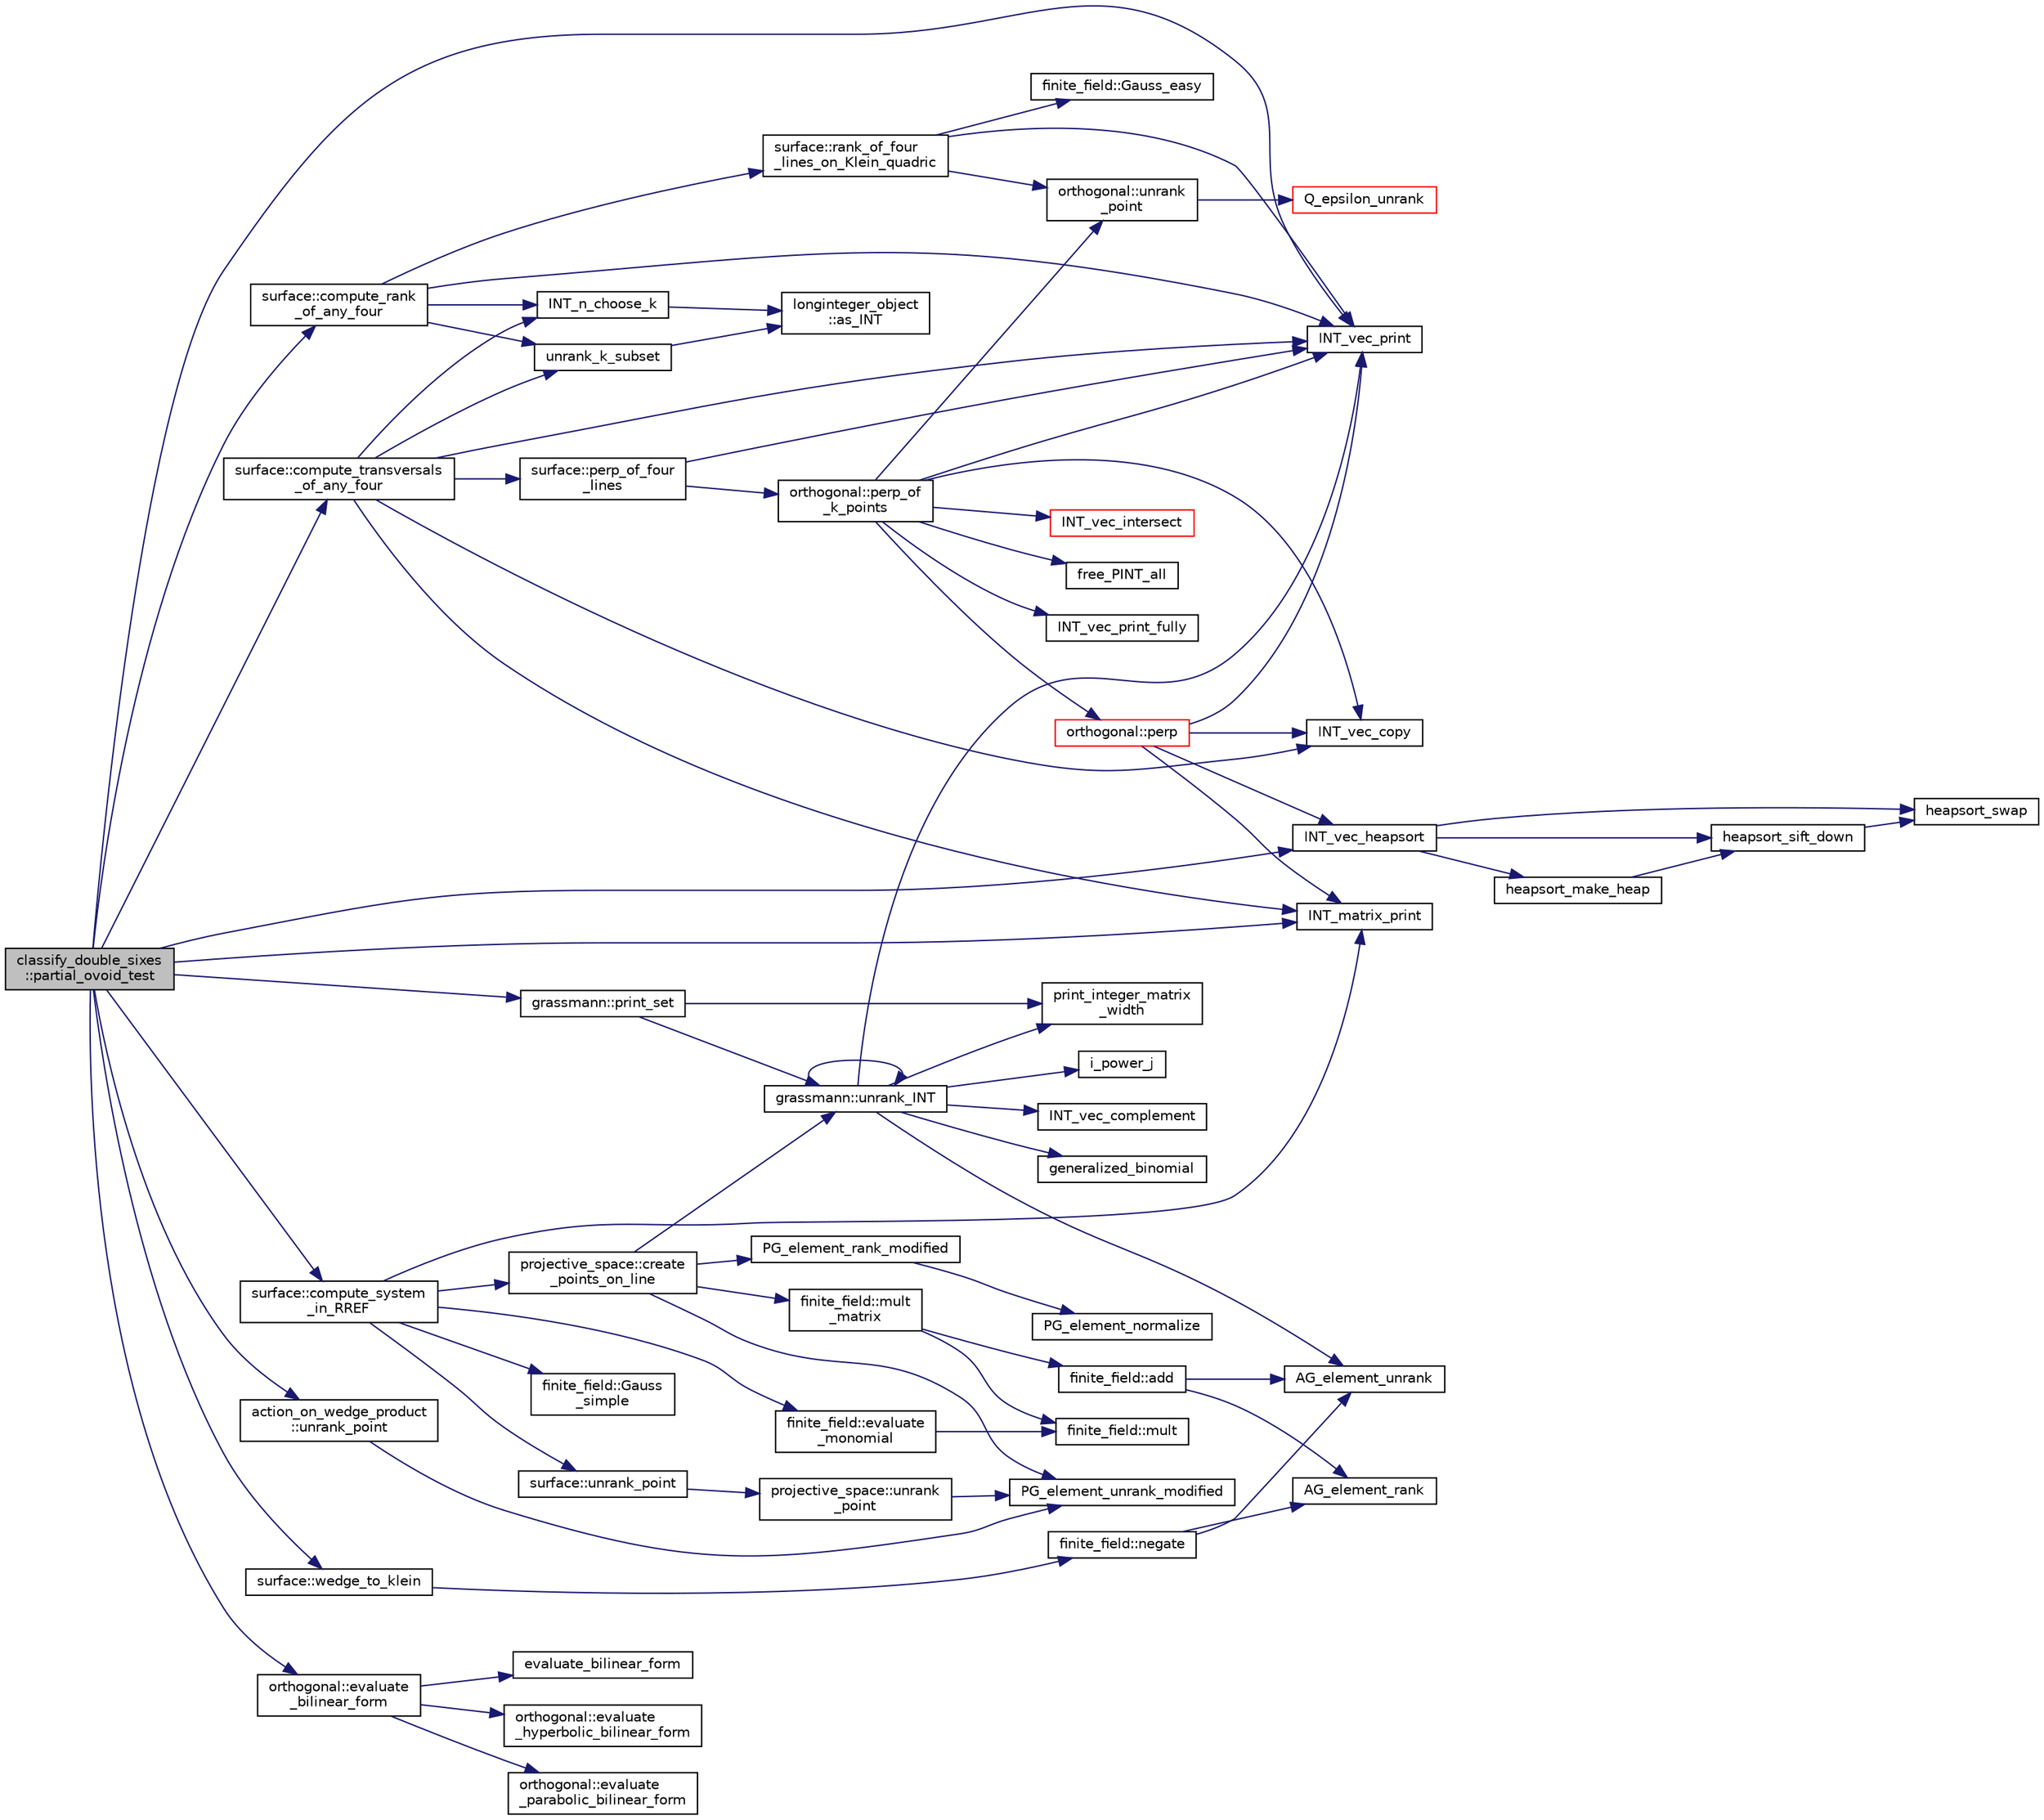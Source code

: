 digraph "classify_double_sixes::partial_ovoid_test"
{
  edge [fontname="Helvetica",fontsize="10",labelfontname="Helvetica",labelfontsize="10"];
  node [fontname="Helvetica",fontsize="10",shape=record];
  rankdir="LR";
  Node2685 [label="classify_double_sixes\l::partial_ovoid_test",height=0.2,width=0.4,color="black", fillcolor="grey75", style="filled", fontcolor="black"];
  Node2685 -> Node2686 [color="midnightblue",fontsize="10",style="solid",fontname="Helvetica"];
  Node2686 [label="INT_vec_print",height=0.2,width=0.4,color="black", fillcolor="white", style="filled",URL="$df/dbf/sajeeb_8_c.html#a79a5901af0b47dd0d694109543c027fe"];
  Node2685 -> Node2687 [color="midnightblue",fontsize="10",style="solid",fontname="Helvetica"];
  Node2687 [label="action_on_wedge_product\l::unrank_point",height=0.2,width=0.4,color="black", fillcolor="white", style="filled",URL="$d0/deb/classaction__on__wedge__product.html#a2adcdbeb8a191528142abaaa59dc5bd0"];
  Node2687 -> Node2688 [color="midnightblue",fontsize="10",style="solid",fontname="Helvetica"];
  Node2688 [label="PG_element_unrank_modified",height=0.2,width=0.4,color="black", fillcolor="white", style="filled",URL="$d4/d67/geometry_8h.html#a83ae9b605d496f6a90345303f6efae64"];
  Node2685 -> Node2689 [color="midnightblue",fontsize="10",style="solid",fontname="Helvetica"];
  Node2689 [label="surface::wedge_to_klein",height=0.2,width=0.4,color="black", fillcolor="white", style="filled",URL="$d5/d88/classsurface.html#aa6fb4daa3a79dc65bbb30239076a87a5"];
  Node2689 -> Node2690 [color="midnightblue",fontsize="10",style="solid",fontname="Helvetica"];
  Node2690 [label="finite_field::negate",height=0.2,width=0.4,color="black", fillcolor="white", style="filled",URL="$df/d5a/classfinite__field.html#aa9d798298f25d4a9262b5bc5f1733e31"];
  Node2690 -> Node2691 [color="midnightblue",fontsize="10",style="solid",fontname="Helvetica"];
  Node2691 [label="AG_element_unrank",height=0.2,width=0.4,color="black", fillcolor="white", style="filled",URL="$d4/d67/geometry_8h.html#a4a33b86c87b2879b97cfa1327abe2885"];
  Node2690 -> Node2692 [color="midnightblue",fontsize="10",style="solid",fontname="Helvetica"];
  Node2692 [label="AG_element_rank",height=0.2,width=0.4,color="black", fillcolor="white", style="filled",URL="$d4/d67/geometry_8h.html#ab2ac908d07dd8038fd996e26bdc75c17"];
  Node2685 -> Node2693 [color="midnightblue",fontsize="10",style="solid",fontname="Helvetica"];
  Node2693 [label="orthogonal::evaluate\l_bilinear_form",height=0.2,width=0.4,color="black", fillcolor="white", style="filled",URL="$d7/daa/classorthogonal.html#a1cb22ce04ab60e22852f610ec3fe5c98"];
  Node2693 -> Node2694 [color="midnightblue",fontsize="10",style="solid",fontname="Helvetica"];
  Node2694 [label="orthogonal::evaluate\l_hyperbolic_bilinear_form",height=0.2,width=0.4,color="black", fillcolor="white", style="filled",URL="$d7/daa/classorthogonal.html#a839dc01b1c59a23b054ccf70c00cc9c9"];
  Node2693 -> Node2695 [color="midnightblue",fontsize="10",style="solid",fontname="Helvetica"];
  Node2695 [label="orthogonal::evaluate\l_parabolic_bilinear_form",height=0.2,width=0.4,color="black", fillcolor="white", style="filled",URL="$d7/daa/classorthogonal.html#a8ee79da4c853cd384a0028cbebbbe0ee"];
  Node2693 -> Node2696 [color="midnightblue",fontsize="10",style="solid",fontname="Helvetica"];
  Node2696 [label="evaluate_bilinear_form",height=0.2,width=0.4,color="black", fillcolor="white", style="filled",URL="$d4/d67/geometry_8h.html#ab6f6bfa144b4d2700e3ed27497d83d5f"];
  Node2685 -> Node2697 [color="midnightblue",fontsize="10",style="solid",fontname="Helvetica"];
  Node2697 [label="surface::compute_rank\l_of_any_four",height=0.2,width=0.4,color="black", fillcolor="white", style="filled",URL="$d5/d88/classsurface.html#ae3236300d48c6b9129fcc63fd6979fc1"];
  Node2697 -> Node2698 [color="midnightblue",fontsize="10",style="solid",fontname="Helvetica"];
  Node2698 [label="INT_n_choose_k",height=0.2,width=0.4,color="black", fillcolor="white", style="filled",URL="$d2/d7c/combinatorics_8_c.html#aa74adc702e59feadb839f44c0aaec8f6"];
  Node2698 -> Node2699 [color="midnightblue",fontsize="10",style="solid",fontname="Helvetica"];
  Node2699 [label="longinteger_object\l::as_INT",height=0.2,width=0.4,color="black", fillcolor="white", style="filled",URL="$dd/d7e/classlonginteger__object.html#afb992d4679a6741acc63c8bcba27971e"];
  Node2697 -> Node2700 [color="midnightblue",fontsize="10",style="solid",fontname="Helvetica"];
  Node2700 [label="unrank_k_subset",height=0.2,width=0.4,color="black", fillcolor="white", style="filled",URL="$d2/d7c/combinatorics_8_c.html#a709dbec12f4da5bb02b9352d45a2c77d"];
  Node2700 -> Node2699 [color="midnightblue",fontsize="10",style="solid",fontname="Helvetica"];
  Node2697 -> Node2701 [color="midnightblue",fontsize="10",style="solid",fontname="Helvetica"];
  Node2701 [label="surface::rank_of_four\l_lines_on_Klein_quadric",height=0.2,width=0.4,color="black", fillcolor="white", style="filled",URL="$d5/d88/classsurface.html#a2b9332dcfebfb4be2cdea56cebd1639d"];
  Node2701 -> Node2686 [color="midnightblue",fontsize="10",style="solid",fontname="Helvetica"];
  Node2701 -> Node2702 [color="midnightblue",fontsize="10",style="solid",fontname="Helvetica"];
  Node2702 [label="orthogonal::unrank\l_point",height=0.2,width=0.4,color="black", fillcolor="white", style="filled",URL="$d7/daa/classorthogonal.html#ab655117100f7c66c19817b84ac5ac0a0"];
  Node2702 -> Node2703 [color="midnightblue",fontsize="10",style="solid",fontname="Helvetica"];
  Node2703 [label="Q_epsilon_unrank",height=0.2,width=0.4,color="red", fillcolor="white", style="filled",URL="$d4/d67/geometry_8h.html#af162c4d30d4a6528299e37551c353e7b"];
  Node2701 -> Node2724 [color="midnightblue",fontsize="10",style="solid",fontname="Helvetica"];
  Node2724 [label="finite_field::Gauss_easy",height=0.2,width=0.4,color="black", fillcolor="white", style="filled",URL="$df/d5a/classfinite__field.html#a32761bf6c4a41f24b7193352127db8e7"];
  Node2697 -> Node2686 [color="midnightblue",fontsize="10",style="solid",fontname="Helvetica"];
  Node2685 -> Node2725 [color="midnightblue",fontsize="10",style="solid",fontname="Helvetica"];
  Node2725 [label="surface::compute_transversals\l_of_any_four",height=0.2,width=0.4,color="black", fillcolor="white", style="filled",URL="$d5/d88/classsurface.html#a8023ace5ba7640932b77f1d54a792614"];
  Node2725 -> Node2698 [color="midnightblue",fontsize="10",style="solid",fontname="Helvetica"];
  Node2725 -> Node2700 [color="midnightblue",fontsize="10",style="solid",fontname="Helvetica"];
  Node2725 -> Node2726 [color="midnightblue",fontsize="10",style="solid",fontname="Helvetica"];
  Node2726 [label="surface::perp_of_four\l_lines",height=0.2,width=0.4,color="black", fillcolor="white", style="filled",URL="$d5/d88/classsurface.html#a8da8a93f1fcbf344eb943869b0d488f1"];
  Node2726 -> Node2686 [color="midnightblue",fontsize="10",style="solid",fontname="Helvetica"];
  Node2726 -> Node2727 [color="midnightblue",fontsize="10",style="solid",fontname="Helvetica"];
  Node2727 [label="orthogonal::perp_of\l_k_points",height=0.2,width=0.4,color="black", fillcolor="white", style="filled",URL="$d7/daa/classorthogonal.html#a6a92a4680dc76bb289141fc5c765f5fb"];
  Node2727 -> Node2686 [color="midnightblue",fontsize="10",style="solid",fontname="Helvetica"];
  Node2727 -> Node2702 [color="midnightblue",fontsize="10",style="solid",fontname="Helvetica"];
  Node2727 -> Node2728 [color="midnightblue",fontsize="10",style="solid",fontname="Helvetica"];
  Node2728 [label="orthogonal::perp",height=0.2,width=0.4,color="red", fillcolor="white", style="filled",URL="$d7/daa/classorthogonal.html#ae80e0fa8d1e8caddb9afbb466e3d3189"];
  Node2728 -> Node2686 [color="midnightblue",fontsize="10",style="solid",fontname="Helvetica"];
  Node2728 -> Node2902 [color="midnightblue",fontsize="10",style="solid",fontname="Helvetica"];
  Node2902 [label="INT_matrix_print",height=0.2,width=0.4,color="black", fillcolor="white", style="filled",URL="$d5/db4/io__and__os_8h.html#afd4180a24bef3a2b584668a4eaf607ff"];
  Node2728 -> Node2903 [color="midnightblue",fontsize="10",style="solid",fontname="Helvetica"];
  Node2903 [label="INT_vec_heapsort",height=0.2,width=0.4,color="black", fillcolor="white", style="filled",URL="$d5/de2/foundations_2data__structures_2data__structures_8h.html#a3590ad9987f801fbfc94634300182f39"];
  Node2903 -> Node2904 [color="midnightblue",fontsize="10",style="solid",fontname="Helvetica"];
  Node2904 [label="heapsort_make_heap",height=0.2,width=0.4,color="black", fillcolor="white", style="filled",URL="$d4/dd7/sorting_8_c.html#a42f24453d7d77eeb1338ebd1a13cfdbb"];
  Node2904 -> Node2905 [color="midnightblue",fontsize="10",style="solid",fontname="Helvetica"];
  Node2905 [label="heapsort_sift_down",height=0.2,width=0.4,color="black", fillcolor="white", style="filled",URL="$d4/dd7/sorting_8_c.html#a65cbb1a6a3f01f511673705437ddc18b"];
  Node2905 -> Node2906 [color="midnightblue",fontsize="10",style="solid",fontname="Helvetica"];
  Node2906 [label="heapsort_swap",height=0.2,width=0.4,color="black", fillcolor="white", style="filled",URL="$d4/dd7/sorting_8_c.html#a8f048362e6065297b19b6975bcbbfcc6"];
  Node2903 -> Node2906 [color="midnightblue",fontsize="10",style="solid",fontname="Helvetica"];
  Node2903 -> Node2905 [color="midnightblue",fontsize="10",style="solid",fontname="Helvetica"];
  Node2728 -> Node2781 [color="midnightblue",fontsize="10",style="solid",fontname="Helvetica"];
  Node2781 [label="INT_vec_copy",height=0.2,width=0.4,color="black", fillcolor="white", style="filled",URL="$df/dbf/sajeeb_8_c.html#ac2d875e27e009af6ec04d17254d11075"];
  Node2727 -> Node2907 [color="midnightblue",fontsize="10",style="solid",fontname="Helvetica"];
  Node2907 [label="INT_vec_print_fully",height=0.2,width=0.4,color="black", fillcolor="white", style="filled",URL="$df/dbf/sajeeb_8_c.html#aff2e5a86c89315b7cec22a5a77f94a25"];
  Node2727 -> Node2908 [color="midnightblue",fontsize="10",style="solid",fontname="Helvetica"];
  Node2908 [label="INT_vec_intersect",height=0.2,width=0.4,color="red", fillcolor="white", style="filled",URL="$d5/de2/foundations_2data__structures_2data__structures_8h.html#a19855973f5fb469b315f31e7e1402471"];
  Node2727 -> Node2781 [color="midnightblue",fontsize="10",style="solid",fontname="Helvetica"];
  Node2727 -> Node2911 [color="midnightblue",fontsize="10",style="solid",fontname="Helvetica"];
  Node2911 [label="free_PINT_all",height=0.2,width=0.4,color="black", fillcolor="white", style="filled",URL="$d5/db4/io__and__os_8h.html#a8c74577588c4d669d8858633dd2f0b98"];
  Node2725 -> Node2686 [color="midnightblue",fontsize="10",style="solid",fontname="Helvetica"];
  Node2725 -> Node2781 [color="midnightblue",fontsize="10",style="solid",fontname="Helvetica"];
  Node2725 -> Node2902 [color="midnightblue",fontsize="10",style="solid",fontname="Helvetica"];
  Node2685 -> Node2902 [color="midnightblue",fontsize="10",style="solid",fontname="Helvetica"];
  Node2685 -> Node2903 [color="midnightblue",fontsize="10",style="solid",fontname="Helvetica"];
  Node2685 -> Node2912 [color="midnightblue",fontsize="10",style="solid",fontname="Helvetica"];
  Node2912 [label="grassmann::print_set",height=0.2,width=0.4,color="black", fillcolor="white", style="filled",URL="$df/d02/classgrassmann.html#aa15444bcee49f332c44023d44b04d87b"];
  Node2912 -> Node2913 [color="midnightblue",fontsize="10",style="solid",fontname="Helvetica"];
  Node2913 [label="grassmann::unrank_INT",height=0.2,width=0.4,color="black", fillcolor="white", style="filled",URL="$df/d02/classgrassmann.html#a32079405b95a6da2ba1420567d762d64"];
  Node2913 -> Node2914 [color="midnightblue",fontsize="10",style="solid",fontname="Helvetica"];
  Node2914 [label="generalized_binomial",height=0.2,width=0.4,color="black", fillcolor="white", style="filled",URL="$d2/d7c/combinatorics_8_c.html#a24762dc22e45175d18ec1ec1d2556ae8"];
  Node2913 -> Node2915 [color="midnightblue",fontsize="10",style="solid",fontname="Helvetica"];
  Node2915 [label="i_power_j",height=0.2,width=0.4,color="black", fillcolor="white", style="filled",URL="$de/dc5/algebra__and__number__theory_8h.html#a39b321523e8957d701618bb5cac542b5"];
  Node2913 -> Node2691 [color="midnightblue",fontsize="10",style="solid",fontname="Helvetica"];
  Node2913 -> Node2686 [color="midnightblue",fontsize="10",style="solid",fontname="Helvetica"];
  Node2913 -> Node2913 [color="midnightblue",fontsize="10",style="solid",fontname="Helvetica"];
  Node2913 -> Node2916 [color="midnightblue",fontsize="10",style="solid",fontname="Helvetica"];
  Node2916 [label="INT_vec_complement",height=0.2,width=0.4,color="black", fillcolor="white", style="filled",URL="$d5/db4/io__and__os_8h.html#a2a0a724647575fcd3090c763985eb81a"];
  Node2913 -> Node2787 [color="midnightblue",fontsize="10",style="solid",fontname="Helvetica"];
  Node2787 [label="print_integer_matrix\l_width",height=0.2,width=0.4,color="black", fillcolor="white", style="filled",URL="$d5/db4/io__and__os_8h.html#aa78f3e73fc2179251bd15adbcc31573f"];
  Node2912 -> Node2787 [color="midnightblue",fontsize="10",style="solid",fontname="Helvetica"];
  Node2685 -> Node2917 [color="midnightblue",fontsize="10",style="solid",fontname="Helvetica"];
  Node2917 [label="surface::compute_system\l_in_RREF",height=0.2,width=0.4,color="black", fillcolor="white", style="filled",URL="$d5/d88/classsurface.html#ac9feb8f85c4de01b183428fdbd874e71"];
  Node2917 -> Node2918 [color="midnightblue",fontsize="10",style="solid",fontname="Helvetica"];
  Node2918 [label="projective_space::create\l_points_on_line",height=0.2,width=0.4,color="black", fillcolor="white", style="filled",URL="$d2/d17/classprojective__space.html#ab1b2ffcefe646e6d9d9ae435dfedd29e"];
  Node2918 -> Node2913 [color="midnightblue",fontsize="10",style="solid",fontname="Helvetica"];
  Node2918 -> Node2688 [color="midnightblue",fontsize="10",style="solid",fontname="Helvetica"];
  Node2918 -> Node2790 [color="midnightblue",fontsize="10",style="solid",fontname="Helvetica"];
  Node2790 [label="finite_field::mult\l_matrix",height=0.2,width=0.4,color="black", fillcolor="white", style="filled",URL="$df/d5a/classfinite__field.html#a48517f15dfd7b21c37e0975855f1ada2"];
  Node2790 -> Node2763 [color="midnightblue",fontsize="10",style="solid",fontname="Helvetica"];
  Node2763 [label="finite_field::add",height=0.2,width=0.4,color="black", fillcolor="white", style="filled",URL="$df/d5a/classfinite__field.html#a8f12328a27500f3c7be0c849ebbc9d14"];
  Node2763 -> Node2691 [color="midnightblue",fontsize="10",style="solid",fontname="Helvetica"];
  Node2763 -> Node2692 [color="midnightblue",fontsize="10",style="solid",fontname="Helvetica"];
  Node2790 -> Node2762 [color="midnightblue",fontsize="10",style="solid",fontname="Helvetica"];
  Node2762 [label="finite_field::mult",height=0.2,width=0.4,color="black", fillcolor="white", style="filled",URL="$df/d5a/classfinite__field.html#a24fb5917aa6d4d656fd855b7f44a13b0"];
  Node2918 -> Node2919 [color="midnightblue",fontsize="10",style="solid",fontname="Helvetica"];
  Node2919 [label="PG_element_rank_modified",height=0.2,width=0.4,color="black", fillcolor="white", style="filled",URL="$d4/d67/geometry_8h.html#a9cd1a8bf5b88a038e33862f6c2c3dd36"];
  Node2919 -> Node2920 [color="midnightblue",fontsize="10",style="solid",fontname="Helvetica"];
  Node2920 [label="PG_element_normalize",height=0.2,width=0.4,color="black", fillcolor="white", style="filled",URL="$df/de4/projective_8_c.html#a5a4c3c1158bad6bab0d786c616bd0996"];
  Node2917 -> Node2902 [color="midnightblue",fontsize="10",style="solid",fontname="Helvetica"];
  Node2917 -> Node2921 [color="midnightblue",fontsize="10",style="solid",fontname="Helvetica"];
  Node2921 [label="surface::unrank_point",height=0.2,width=0.4,color="black", fillcolor="white", style="filled",URL="$d5/d88/classsurface.html#a69c1875a5c1c69b9ad81a277dd99a0b3"];
  Node2921 -> Node2922 [color="midnightblue",fontsize="10",style="solid",fontname="Helvetica"];
  Node2922 [label="projective_space::unrank\l_point",height=0.2,width=0.4,color="black", fillcolor="white", style="filled",URL="$d2/d17/classprojective__space.html#a3cb7917af4c5f1590b660d4bf907e0fa"];
  Node2922 -> Node2688 [color="midnightblue",fontsize="10",style="solid",fontname="Helvetica"];
  Node2917 -> Node2923 [color="midnightblue",fontsize="10",style="solid",fontname="Helvetica"];
  Node2923 [label="finite_field::evaluate\l_monomial",height=0.2,width=0.4,color="black", fillcolor="white", style="filled",URL="$df/d5a/classfinite__field.html#a13f9d419956a9168a65788b32839c7f2"];
  Node2923 -> Node2762 [color="midnightblue",fontsize="10",style="solid",fontname="Helvetica"];
  Node2917 -> Node2924 [color="midnightblue",fontsize="10",style="solid",fontname="Helvetica"];
  Node2924 [label="finite_field::Gauss\l_simple",height=0.2,width=0.4,color="black", fillcolor="white", style="filled",URL="$df/d5a/classfinite__field.html#aba4950590e24a1ce323f292cf47b3307"];
}
